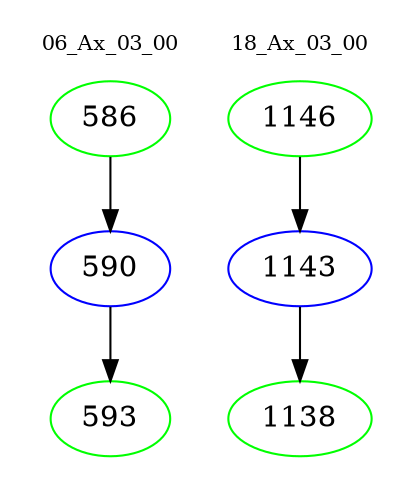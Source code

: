digraph{
subgraph cluster_0 {
color = white
label = "06_Ax_03_00";
fontsize=10;
T0_586 [label="586", color="green"]
T0_586 -> T0_590 [color="black"]
T0_590 [label="590", color="blue"]
T0_590 -> T0_593 [color="black"]
T0_593 [label="593", color="green"]
}
subgraph cluster_1 {
color = white
label = "18_Ax_03_00";
fontsize=10;
T1_1146 [label="1146", color="green"]
T1_1146 -> T1_1143 [color="black"]
T1_1143 [label="1143", color="blue"]
T1_1143 -> T1_1138 [color="black"]
T1_1138 [label="1138", color="green"]
}
}
